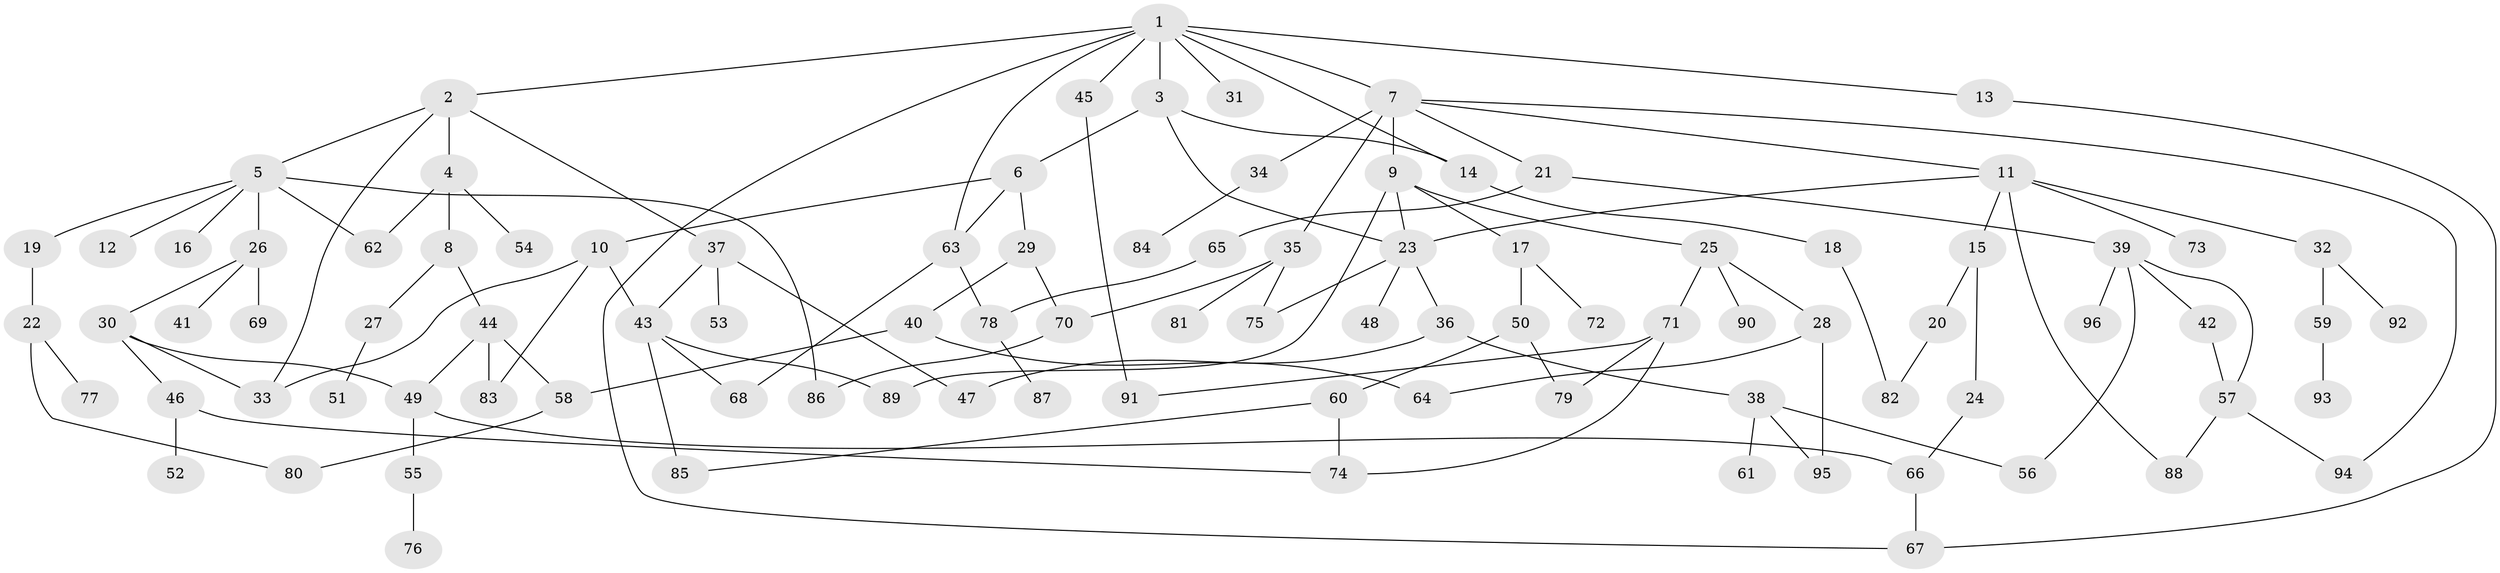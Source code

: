 // Generated by graph-tools (version 1.1) at 2025/34/03/09/25 02:34:13]
// undirected, 96 vertices, 129 edges
graph export_dot {
graph [start="1"]
  node [color=gray90,style=filled];
  1;
  2;
  3;
  4;
  5;
  6;
  7;
  8;
  9;
  10;
  11;
  12;
  13;
  14;
  15;
  16;
  17;
  18;
  19;
  20;
  21;
  22;
  23;
  24;
  25;
  26;
  27;
  28;
  29;
  30;
  31;
  32;
  33;
  34;
  35;
  36;
  37;
  38;
  39;
  40;
  41;
  42;
  43;
  44;
  45;
  46;
  47;
  48;
  49;
  50;
  51;
  52;
  53;
  54;
  55;
  56;
  57;
  58;
  59;
  60;
  61;
  62;
  63;
  64;
  65;
  66;
  67;
  68;
  69;
  70;
  71;
  72;
  73;
  74;
  75;
  76;
  77;
  78;
  79;
  80;
  81;
  82;
  83;
  84;
  85;
  86;
  87;
  88;
  89;
  90;
  91;
  92;
  93;
  94;
  95;
  96;
  1 -- 2;
  1 -- 3;
  1 -- 7;
  1 -- 13;
  1 -- 31;
  1 -- 45;
  1 -- 67;
  1 -- 63;
  1 -- 14;
  2 -- 4;
  2 -- 5;
  2 -- 33;
  2 -- 37;
  3 -- 6;
  3 -- 14;
  3 -- 23;
  4 -- 8;
  4 -- 54;
  4 -- 62;
  5 -- 12;
  5 -- 16;
  5 -- 19;
  5 -- 26;
  5 -- 62;
  5 -- 86;
  6 -- 10;
  6 -- 29;
  6 -- 63;
  7 -- 9;
  7 -- 11;
  7 -- 21;
  7 -- 34;
  7 -- 35;
  7 -- 94;
  8 -- 27;
  8 -- 44;
  9 -- 17;
  9 -- 25;
  9 -- 89;
  9 -- 23;
  10 -- 83;
  10 -- 33;
  10 -- 43;
  11 -- 15;
  11 -- 32;
  11 -- 73;
  11 -- 88;
  11 -- 23;
  13 -- 67;
  14 -- 18;
  15 -- 20;
  15 -- 24;
  17 -- 50;
  17 -- 72;
  18 -- 82;
  19 -- 22;
  20 -- 82;
  21 -- 39;
  21 -- 65;
  22 -- 77;
  22 -- 80;
  23 -- 36;
  23 -- 48;
  23 -- 75;
  24 -- 66;
  25 -- 28;
  25 -- 71;
  25 -- 90;
  26 -- 30;
  26 -- 41;
  26 -- 69;
  27 -- 51;
  28 -- 64;
  28 -- 95;
  29 -- 40;
  29 -- 70;
  30 -- 46;
  30 -- 33;
  30 -- 49;
  32 -- 59;
  32 -- 92;
  34 -- 84;
  35 -- 70;
  35 -- 81;
  35 -- 75;
  36 -- 38;
  36 -- 47;
  37 -- 43;
  37 -- 53;
  37 -- 47;
  38 -- 56;
  38 -- 61;
  38 -- 95;
  39 -- 42;
  39 -- 57;
  39 -- 96;
  39 -- 56;
  40 -- 58;
  40 -- 64;
  42 -- 57;
  43 -- 68;
  43 -- 85;
  43 -- 89;
  44 -- 49;
  44 -- 58;
  44 -- 83;
  45 -- 91;
  46 -- 52;
  46 -- 74;
  49 -- 55;
  49 -- 66;
  50 -- 60;
  50 -- 79;
  55 -- 76;
  57 -- 94;
  57 -- 88;
  58 -- 80;
  59 -- 93;
  60 -- 85;
  60 -- 74;
  63 -- 78;
  63 -- 68;
  65 -- 78;
  66 -- 67;
  70 -- 86;
  71 -- 74;
  71 -- 79;
  71 -- 91;
  78 -- 87;
}
